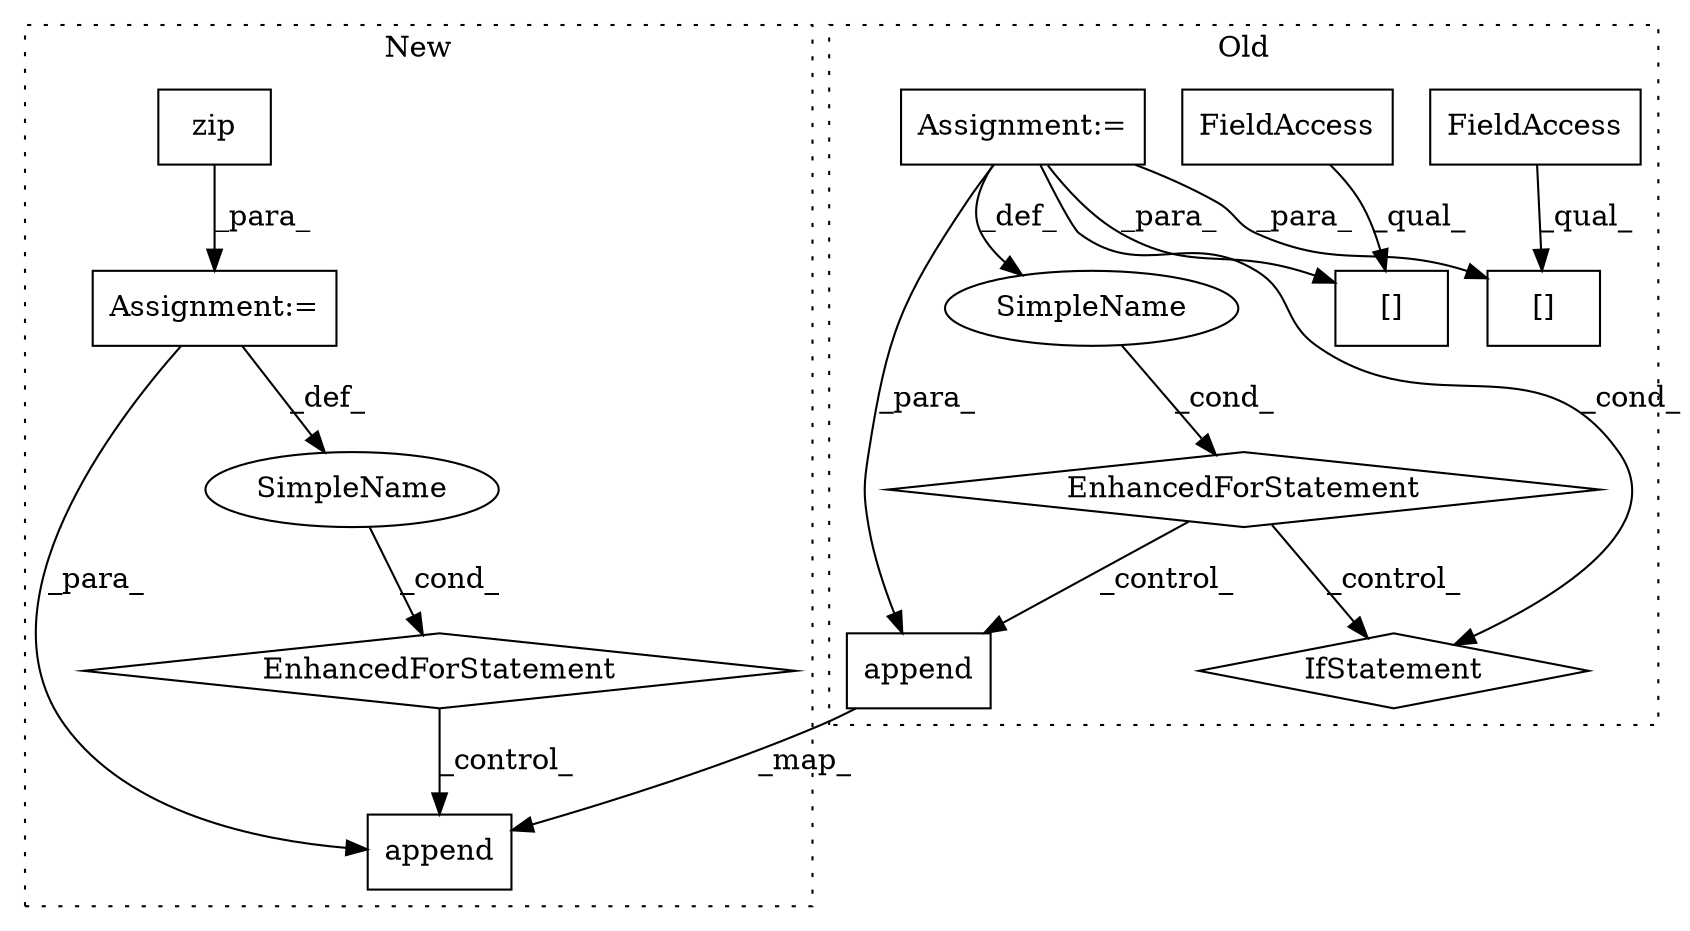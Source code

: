 digraph G {
subgraph cluster0 {
1 [label="[]" a="2" s="4873,4898" l="13,1" shape="box"];
5 [label="FieldAccess" a="22" s="4873" l="12" shape="box"];
6 [label="Assignment:=" a="7" s="4584,4728" l="53,2" shape="box"];
7 [label="EnhancedForStatement" a="70" s="4584,4728" l="53,2" shape="diamond"];
9 [label="append" a="32" s="5195,5250" l="7,1" shape="box"];
10 [label="IfStatement" a="25" s="4916,4953" l="10,2" shape="diamond"];
11 [label="SimpleName" a="42" s="4689" l="8" shape="ellipse"];
13 [label="[]" a="2" s="5009,5033" l="12,1" shape="box"];
14 [label="FieldAccess" a="22" s="5009" l="11" shape="box"];
label = "Old";
style="dotted";
}
subgraph cluster1 {
2 [label="zip" a="32" s="4981,5057" l="4,1" shape="box"];
3 [label="Assignment:=" a="7" s="4799,5059" l="150,2" shape="box"];
4 [label="EnhancedForStatement" a="70" s="4799,5059" l="150,2" shape="diamond"];
8 [label="append" a="32" s="5446,5489" l="7,1" shape="box"];
12 [label="SimpleName" a="42" s="4961" l="7" shape="ellipse"];
label = "New";
style="dotted";
}
2 -> 3 [label="_para_"];
3 -> 8 [label="_para_"];
3 -> 12 [label="_def_"];
4 -> 8 [label="_control_"];
5 -> 1 [label="_qual_"];
6 -> 9 [label="_para_"];
6 -> 11 [label="_def_"];
6 -> 1 [label="_para_"];
6 -> 10 [label="_cond_"];
6 -> 13 [label="_para_"];
7 -> 10 [label="_control_"];
7 -> 9 [label="_control_"];
9 -> 8 [label="_map_"];
11 -> 7 [label="_cond_"];
12 -> 4 [label="_cond_"];
14 -> 13 [label="_qual_"];
}
